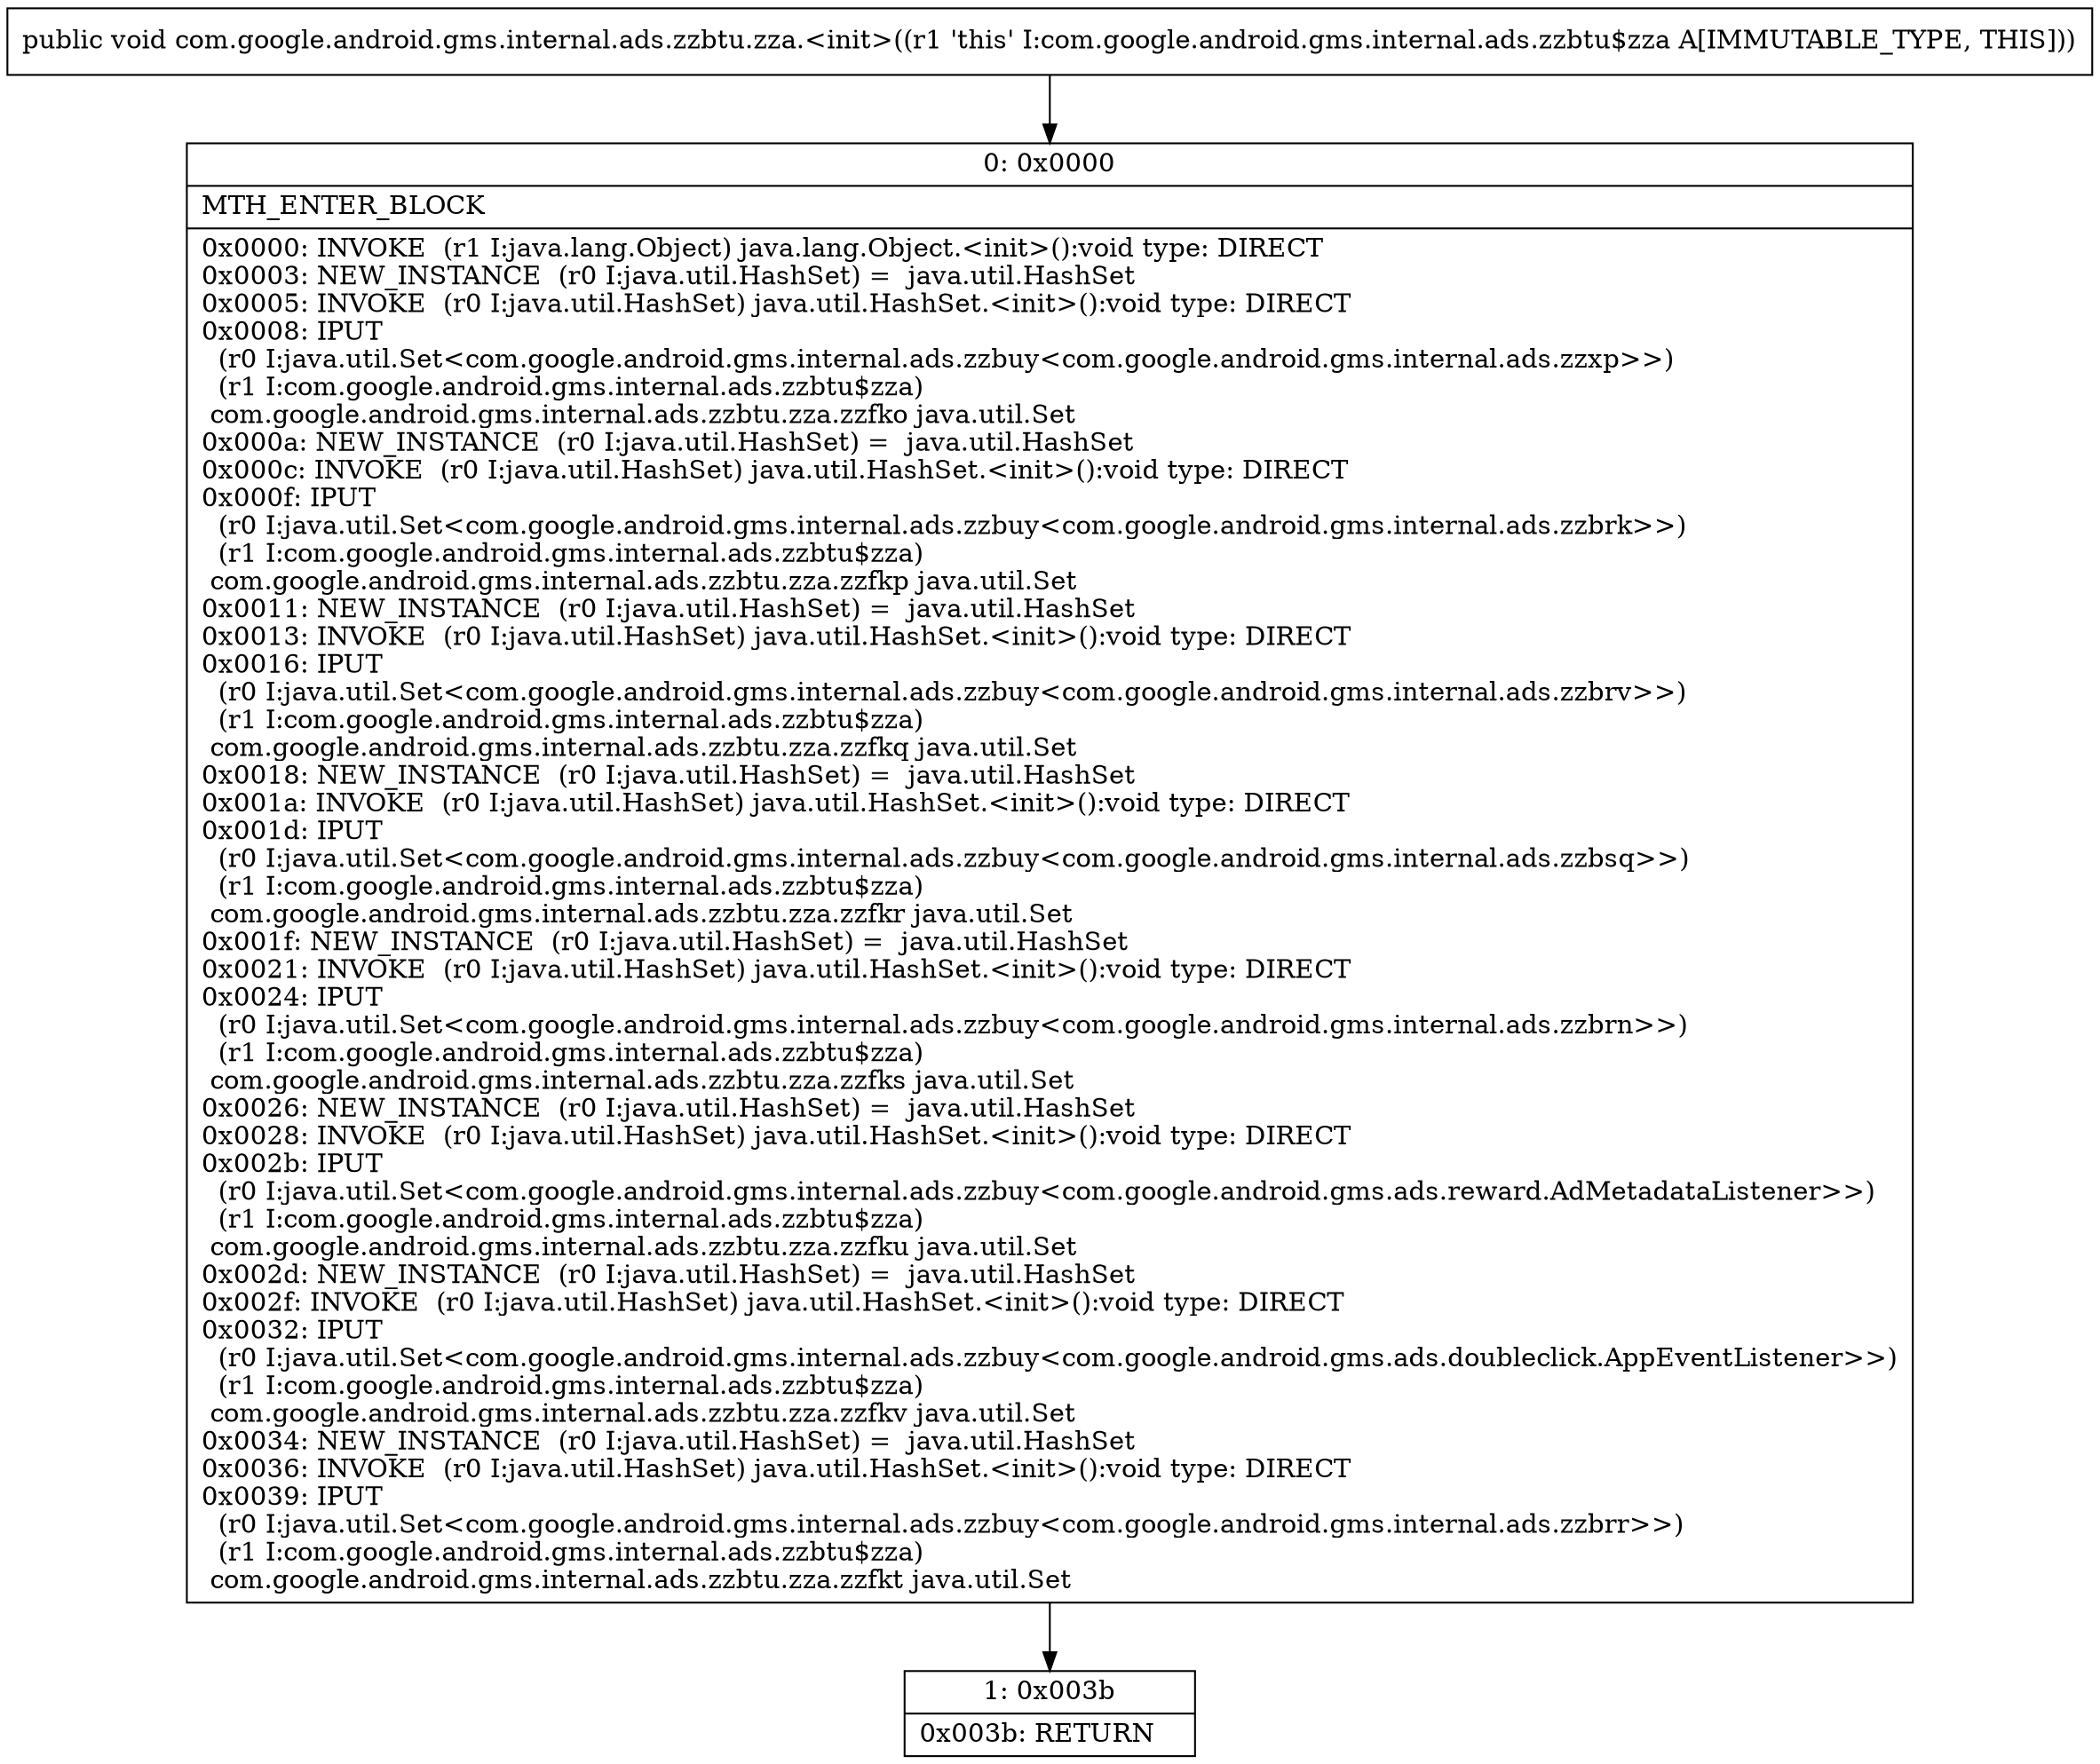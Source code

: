 digraph "CFG forcom.google.android.gms.internal.ads.zzbtu.zza.\<init\>()V" {
Node_0 [shape=record,label="{0\:\ 0x0000|MTH_ENTER_BLOCK\l|0x0000: INVOKE  (r1 I:java.lang.Object) java.lang.Object.\<init\>():void type: DIRECT \l0x0003: NEW_INSTANCE  (r0 I:java.util.HashSet) =  java.util.HashSet \l0x0005: INVOKE  (r0 I:java.util.HashSet) java.util.HashSet.\<init\>():void type: DIRECT \l0x0008: IPUT  \l  (r0 I:java.util.Set\<com.google.android.gms.internal.ads.zzbuy\<com.google.android.gms.internal.ads.zzxp\>\>)\l  (r1 I:com.google.android.gms.internal.ads.zzbtu$zza)\l com.google.android.gms.internal.ads.zzbtu.zza.zzfko java.util.Set \l0x000a: NEW_INSTANCE  (r0 I:java.util.HashSet) =  java.util.HashSet \l0x000c: INVOKE  (r0 I:java.util.HashSet) java.util.HashSet.\<init\>():void type: DIRECT \l0x000f: IPUT  \l  (r0 I:java.util.Set\<com.google.android.gms.internal.ads.zzbuy\<com.google.android.gms.internal.ads.zzbrk\>\>)\l  (r1 I:com.google.android.gms.internal.ads.zzbtu$zza)\l com.google.android.gms.internal.ads.zzbtu.zza.zzfkp java.util.Set \l0x0011: NEW_INSTANCE  (r0 I:java.util.HashSet) =  java.util.HashSet \l0x0013: INVOKE  (r0 I:java.util.HashSet) java.util.HashSet.\<init\>():void type: DIRECT \l0x0016: IPUT  \l  (r0 I:java.util.Set\<com.google.android.gms.internal.ads.zzbuy\<com.google.android.gms.internal.ads.zzbrv\>\>)\l  (r1 I:com.google.android.gms.internal.ads.zzbtu$zza)\l com.google.android.gms.internal.ads.zzbtu.zza.zzfkq java.util.Set \l0x0018: NEW_INSTANCE  (r0 I:java.util.HashSet) =  java.util.HashSet \l0x001a: INVOKE  (r0 I:java.util.HashSet) java.util.HashSet.\<init\>():void type: DIRECT \l0x001d: IPUT  \l  (r0 I:java.util.Set\<com.google.android.gms.internal.ads.zzbuy\<com.google.android.gms.internal.ads.zzbsq\>\>)\l  (r1 I:com.google.android.gms.internal.ads.zzbtu$zza)\l com.google.android.gms.internal.ads.zzbtu.zza.zzfkr java.util.Set \l0x001f: NEW_INSTANCE  (r0 I:java.util.HashSet) =  java.util.HashSet \l0x0021: INVOKE  (r0 I:java.util.HashSet) java.util.HashSet.\<init\>():void type: DIRECT \l0x0024: IPUT  \l  (r0 I:java.util.Set\<com.google.android.gms.internal.ads.zzbuy\<com.google.android.gms.internal.ads.zzbrn\>\>)\l  (r1 I:com.google.android.gms.internal.ads.zzbtu$zza)\l com.google.android.gms.internal.ads.zzbtu.zza.zzfks java.util.Set \l0x0026: NEW_INSTANCE  (r0 I:java.util.HashSet) =  java.util.HashSet \l0x0028: INVOKE  (r0 I:java.util.HashSet) java.util.HashSet.\<init\>():void type: DIRECT \l0x002b: IPUT  \l  (r0 I:java.util.Set\<com.google.android.gms.internal.ads.zzbuy\<com.google.android.gms.ads.reward.AdMetadataListener\>\>)\l  (r1 I:com.google.android.gms.internal.ads.zzbtu$zza)\l com.google.android.gms.internal.ads.zzbtu.zza.zzfku java.util.Set \l0x002d: NEW_INSTANCE  (r0 I:java.util.HashSet) =  java.util.HashSet \l0x002f: INVOKE  (r0 I:java.util.HashSet) java.util.HashSet.\<init\>():void type: DIRECT \l0x0032: IPUT  \l  (r0 I:java.util.Set\<com.google.android.gms.internal.ads.zzbuy\<com.google.android.gms.ads.doubleclick.AppEventListener\>\>)\l  (r1 I:com.google.android.gms.internal.ads.zzbtu$zza)\l com.google.android.gms.internal.ads.zzbtu.zza.zzfkv java.util.Set \l0x0034: NEW_INSTANCE  (r0 I:java.util.HashSet) =  java.util.HashSet \l0x0036: INVOKE  (r0 I:java.util.HashSet) java.util.HashSet.\<init\>():void type: DIRECT \l0x0039: IPUT  \l  (r0 I:java.util.Set\<com.google.android.gms.internal.ads.zzbuy\<com.google.android.gms.internal.ads.zzbrr\>\>)\l  (r1 I:com.google.android.gms.internal.ads.zzbtu$zza)\l com.google.android.gms.internal.ads.zzbtu.zza.zzfkt java.util.Set \l}"];
Node_1 [shape=record,label="{1\:\ 0x003b|0x003b: RETURN   \l}"];
MethodNode[shape=record,label="{public void com.google.android.gms.internal.ads.zzbtu.zza.\<init\>((r1 'this' I:com.google.android.gms.internal.ads.zzbtu$zza A[IMMUTABLE_TYPE, THIS])) }"];
MethodNode -> Node_0;
Node_0 -> Node_1;
}

